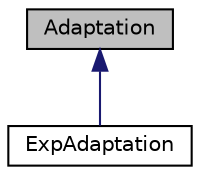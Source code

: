 digraph "Adaptation"
{
  edge [fontname="Helvetica",fontsize="10",labelfontname="Helvetica",labelfontsize="10"];
  node [fontname="Helvetica",fontsize="10",shape=record];
  Node0 [label="Adaptation",height=0.2,width=0.4,color="black", fillcolor="grey75", style="filled", fontcolor="black"];
  Node0 -> Node1 [dir="back",color="midnightblue",fontsize="10",style="solid",fontname="Helvetica"];
  Node1 [label="ExpAdaptation",height=0.2,width=0.4,color="black", fillcolor="white", style="filled",URL="$classExpAdaptation.html",tooltip="Implements the exponential adaptation, i.e. where adaptation variable follows the equation  with the ..."];
}
